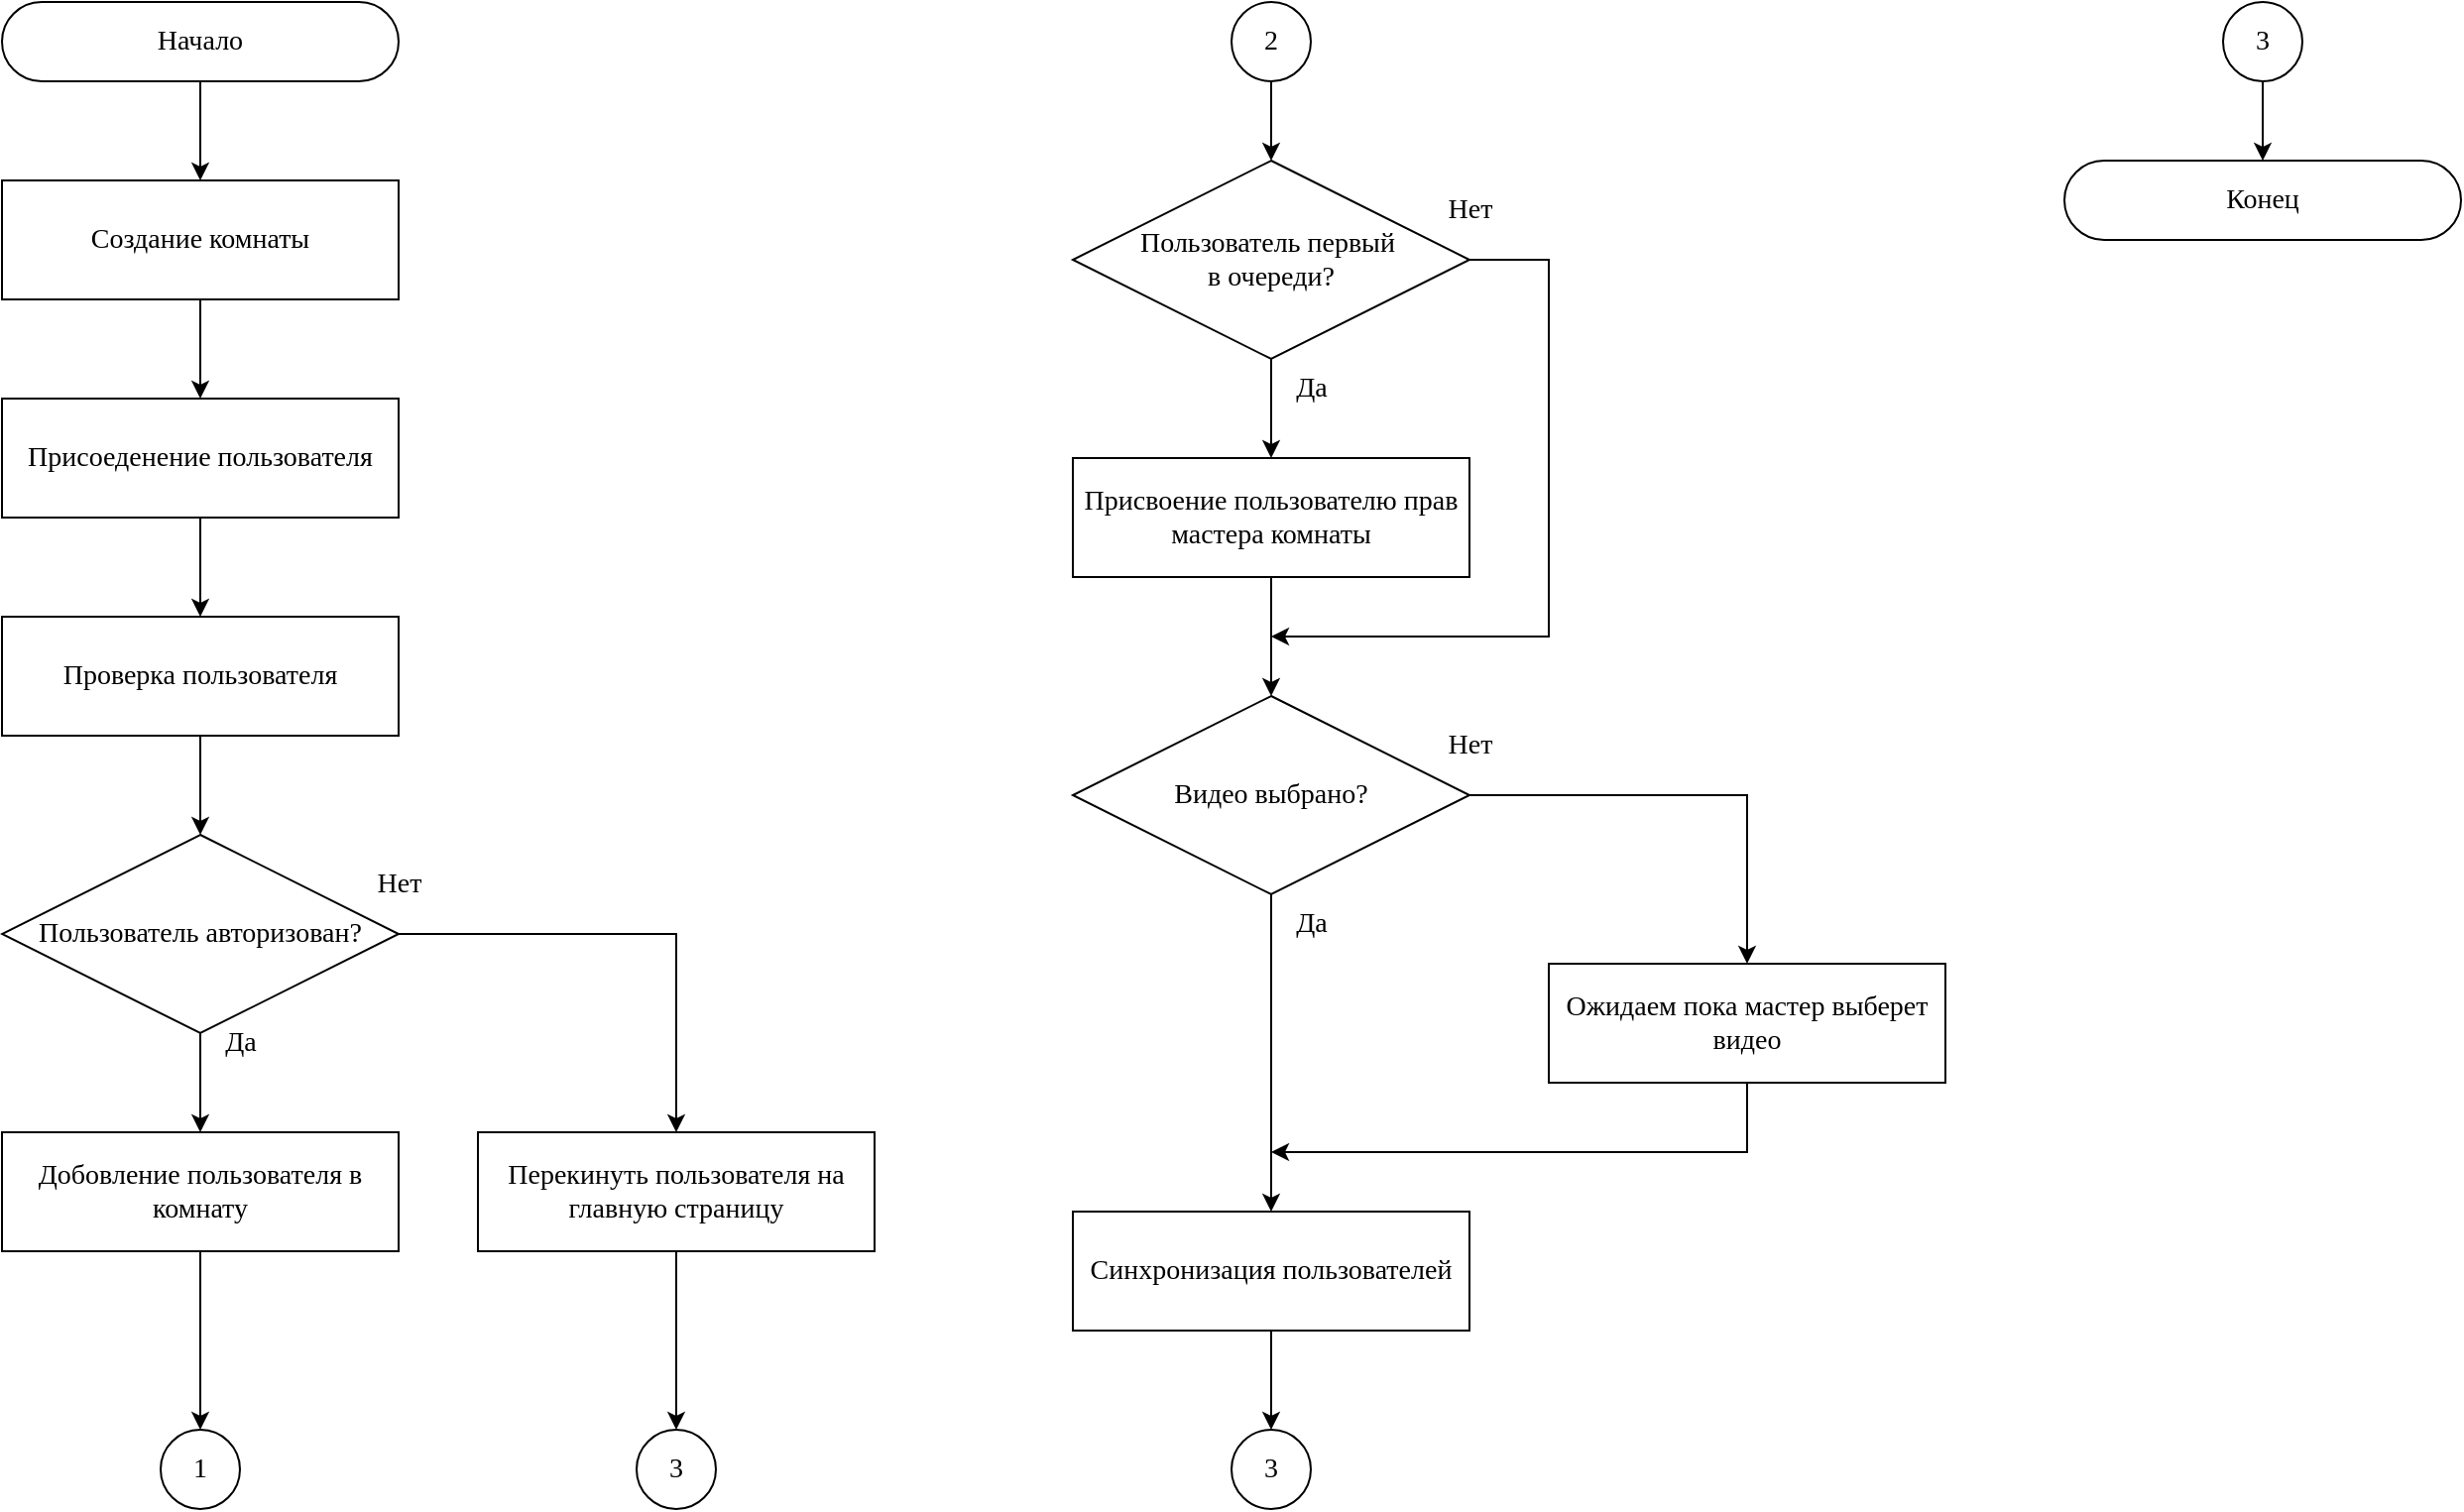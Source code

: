 <mxfile version="24.7.8">
  <diagram name="Страница — 1" id="0z7rLIHbsUD_InL6ZS7y">
    <mxGraphModel dx="1400" dy="828" grid="1" gridSize="10" guides="1" tooltips="1" connect="1" arrows="1" fold="1" page="1" pageScale="1" pageWidth="1654" pageHeight="1169" math="0" shadow="0">
      <root>
        <mxCell id="0" />
        <mxCell id="1" parent="0" />
        <mxCell id="8o0WiqyueD_pK0ntcIQN-21" value="" style="edgeStyle=orthogonalEdgeStyle;rounded=0;orthogonalLoop=1;jettySize=auto;html=1;fontSize=14;" edge="1" parent="1" source="8o0WiqyueD_pK0ntcIQN-4" target="8o0WiqyueD_pK0ntcIQN-20">
          <mxGeometry relative="1" as="geometry" />
        </mxCell>
        <mxCell id="8o0WiqyueD_pK0ntcIQN-23" style="edgeStyle=orthogonalEdgeStyle;rounded=0;orthogonalLoop=1;jettySize=auto;html=1;fontSize=14;" edge="1" parent="1" source="8o0WiqyueD_pK0ntcIQN-4" target="8o0WiqyueD_pK0ntcIQN-22">
          <mxGeometry relative="1" as="geometry" />
        </mxCell>
        <mxCell id="8o0WiqyueD_pK0ntcIQN-4" value="Пользователь авторизован?" style="rhombus;whiteSpace=wrap;html=1;fontFamily=Times New Roman;fontSize=14;" vertex="1" parent="1">
          <mxGeometry x="140" y="490" width="200" height="100" as="geometry" />
        </mxCell>
        <mxCell id="8o0WiqyueD_pK0ntcIQN-14" style="edgeStyle=orthogonalEdgeStyle;rounded=0;orthogonalLoop=1;jettySize=auto;html=1;entryX=0.5;entryY=0;entryDx=0;entryDy=0;fontSize=14;" edge="1" parent="1" source="8o0WiqyueD_pK0ntcIQN-6" target="8o0WiqyueD_pK0ntcIQN-12">
          <mxGeometry relative="1" as="geometry" />
        </mxCell>
        <mxCell id="8o0WiqyueD_pK0ntcIQN-6" value="Создание комнаты" style="rounded=0;whiteSpace=wrap;html=1;fontFamily=Times New Roman;fontSize=14;" vertex="1" parent="1">
          <mxGeometry x="140" y="160" width="200" height="60" as="geometry" />
        </mxCell>
        <mxCell id="8o0WiqyueD_pK0ntcIQN-11" style="edgeStyle=orthogonalEdgeStyle;rounded=0;orthogonalLoop=1;jettySize=auto;html=1;fontSize=14;" edge="1" parent="1" source="8o0WiqyueD_pK0ntcIQN-10" target="8o0WiqyueD_pK0ntcIQN-6">
          <mxGeometry relative="1" as="geometry" />
        </mxCell>
        <mxCell id="8o0WiqyueD_pK0ntcIQN-10" value="Начало" style="rounded=1;whiteSpace=wrap;html=1;arcSize=50;fontFamily=Times New Roman;fontSize=14;" vertex="1" parent="1">
          <mxGeometry x="140" y="70" width="200" height="40" as="geometry" />
        </mxCell>
        <mxCell id="8o0WiqyueD_pK0ntcIQN-16" value="" style="edgeStyle=orthogonalEdgeStyle;rounded=0;orthogonalLoop=1;jettySize=auto;html=1;fontSize=14;" edge="1" parent="1" source="8o0WiqyueD_pK0ntcIQN-12" target="8o0WiqyueD_pK0ntcIQN-13">
          <mxGeometry relative="1" as="geometry" />
        </mxCell>
        <mxCell id="8o0WiqyueD_pK0ntcIQN-12" value="Присоеденение пользователя" style="rounded=0;whiteSpace=wrap;html=1;fontFamily=Times New Roman;fontSize=14;" vertex="1" parent="1">
          <mxGeometry x="140" y="270" width="200" height="60" as="geometry" />
        </mxCell>
        <mxCell id="8o0WiqyueD_pK0ntcIQN-17" value="" style="edgeStyle=orthogonalEdgeStyle;rounded=0;orthogonalLoop=1;jettySize=auto;html=1;fontSize=14;" edge="1" parent="1" source="8o0WiqyueD_pK0ntcIQN-13" target="8o0WiqyueD_pK0ntcIQN-4">
          <mxGeometry relative="1" as="geometry" />
        </mxCell>
        <mxCell id="8o0WiqyueD_pK0ntcIQN-13" value="Проверка пользователя" style="rounded=0;whiteSpace=wrap;html=1;fontFamily=Times New Roman;fontSize=14;" vertex="1" parent="1">
          <mxGeometry x="140" y="380" width="200" height="60" as="geometry" />
        </mxCell>
        <mxCell id="8o0WiqyueD_pK0ntcIQN-18" value="Да" style="text;html=1;align=center;verticalAlign=middle;resizable=0;points=[];autosize=1;strokeColor=none;fillColor=none;fontFamily=Times New Roman;fontSize=14;" vertex="1" parent="1">
          <mxGeometry x="240" y="580" width="40" height="30" as="geometry" />
        </mxCell>
        <mxCell id="8o0WiqyueD_pK0ntcIQN-19" value="Нет" style="text;html=1;align=center;verticalAlign=middle;resizable=0;points=[];autosize=1;strokeColor=none;fillColor=none;fontFamily=Times New Roman;fontSize=14;" vertex="1" parent="1">
          <mxGeometry x="315" y="500" width="50" height="30" as="geometry" />
        </mxCell>
        <mxCell id="8o0WiqyueD_pK0ntcIQN-26" style="edgeStyle=orthogonalEdgeStyle;rounded=0;orthogonalLoop=1;jettySize=auto;html=1;entryX=0.5;entryY=0;entryDx=0;entryDy=0;fontSize=14;" edge="1" parent="1" source="8o0WiqyueD_pK0ntcIQN-20" target="8o0WiqyueD_pK0ntcIQN-25">
          <mxGeometry relative="1" as="geometry" />
        </mxCell>
        <mxCell id="8o0WiqyueD_pK0ntcIQN-20" value="Добовление пользователя в комнату" style="rounded=0;whiteSpace=wrap;html=1;fontFamily=Times New Roman;fontSize=14;" vertex="1" parent="1">
          <mxGeometry x="140" y="640" width="200" height="60" as="geometry" />
        </mxCell>
        <mxCell id="8o0WiqyueD_pK0ntcIQN-50" style="edgeStyle=orthogonalEdgeStyle;rounded=0;orthogonalLoop=1;jettySize=auto;html=1;entryX=0.5;entryY=0;entryDx=0;entryDy=0;" edge="1" parent="1" source="8o0WiqyueD_pK0ntcIQN-22" target="8o0WiqyueD_pK0ntcIQN-49">
          <mxGeometry relative="1" as="geometry" />
        </mxCell>
        <mxCell id="8o0WiqyueD_pK0ntcIQN-22" value="Перекинуть пользователя на главную страницу" style="rounded=0;whiteSpace=wrap;html=1;fontFamily=Times New Roman;fontSize=14;" vertex="1" parent="1">
          <mxGeometry x="380" y="640" width="200" height="60" as="geometry" />
        </mxCell>
        <mxCell id="8o0WiqyueD_pK0ntcIQN-25" value="1" style="ellipse;whiteSpace=wrap;html=1;aspect=fixed;fontFamily=Times New Roman;fontSize=14;" vertex="1" parent="1">
          <mxGeometry x="220" y="790" width="40" height="40" as="geometry" />
        </mxCell>
        <mxCell id="8o0WiqyueD_pK0ntcIQN-37" value="" style="edgeStyle=orthogonalEdgeStyle;rounded=0;orthogonalLoop=1;jettySize=auto;html=1;fontSize=14;" edge="1" parent="1" source="8o0WiqyueD_pK0ntcIQN-27" target="8o0WiqyueD_pK0ntcIQN-35">
          <mxGeometry relative="1" as="geometry" />
        </mxCell>
        <mxCell id="8o0WiqyueD_pK0ntcIQN-27" value="2" style="ellipse;whiteSpace=wrap;html=1;aspect=fixed;fontFamily=Times New Roman;fontSize=14;" vertex="1" parent="1">
          <mxGeometry x="760" y="70" width="40" height="40" as="geometry" />
        </mxCell>
        <mxCell id="8o0WiqyueD_pK0ntcIQN-42" style="edgeStyle=orthogonalEdgeStyle;rounded=0;orthogonalLoop=1;jettySize=auto;html=1;fontSize=14;" edge="1" parent="1" source="8o0WiqyueD_pK0ntcIQN-28" target="8o0WiqyueD_pK0ntcIQN-34">
          <mxGeometry relative="1" as="geometry" />
        </mxCell>
        <mxCell id="8o0WiqyueD_pK0ntcIQN-43" style="edgeStyle=orthogonalEdgeStyle;rounded=0;orthogonalLoop=1;jettySize=auto;html=1;entryX=0.5;entryY=0;entryDx=0;entryDy=0;fontSize=14;" edge="1" parent="1" source="8o0WiqyueD_pK0ntcIQN-28" target="8o0WiqyueD_pK0ntcIQN-41">
          <mxGeometry relative="1" as="geometry" />
        </mxCell>
        <mxCell id="8o0WiqyueD_pK0ntcIQN-28" value="Видео выбрано?" style="rhombus;whiteSpace=wrap;html=1;fontFamily=Times New Roman;fontSize=14;" vertex="1" parent="1">
          <mxGeometry x="680" y="420" width="200" height="100" as="geometry" />
        </mxCell>
        <mxCell id="8o0WiqyueD_pK0ntcIQN-38" value="" style="edgeStyle=orthogonalEdgeStyle;rounded=0;orthogonalLoop=1;jettySize=auto;html=1;fontSize=14;" edge="1" parent="1" source="8o0WiqyueD_pK0ntcIQN-31" target="8o0WiqyueD_pK0ntcIQN-28">
          <mxGeometry relative="1" as="geometry" />
        </mxCell>
        <mxCell id="8o0WiqyueD_pK0ntcIQN-31" value="Присвоение пользователю прав мастера комнаты" style="rounded=0;whiteSpace=wrap;html=1;fontFamily=Times New Roman;fontSize=14;" vertex="1" parent="1">
          <mxGeometry x="680" y="300" width="200" height="60" as="geometry" />
        </mxCell>
        <mxCell id="8o0WiqyueD_pK0ntcIQN-44" style="edgeStyle=orthogonalEdgeStyle;rounded=0;orthogonalLoop=1;jettySize=auto;html=1;fontSize=14;" edge="1" parent="1" source="8o0WiqyueD_pK0ntcIQN-34">
          <mxGeometry relative="1" as="geometry">
            <mxPoint x="780" y="650" as="targetPoint" />
            <Array as="points">
              <mxPoint x="1020" y="650" />
            </Array>
          </mxGeometry>
        </mxCell>
        <mxCell id="8o0WiqyueD_pK0ntcIQN-34" value="Ожидаем пока мастер выберет видео" style="rounded=0;whiteSpace=wrap;html=1;fontFamily=Times New Roman;fontSize=14;" vertex="1" parent="1">
          <mxGeometry x="920" y="555" width="200" height="60" as="geometry" />
        </mxCell>
        <mxCell id="8o0WiqyueD_pK0ntcIQN-36" style="edgeStyle=orthogonalEdgeStyle;rounded=0;orthogonalLoop=1;jettySize=auto;html=1;fontSize=14;" edge="1" parent="1" source="8o0WiqyueD_pK0ntcIQN-35" target="8o0WiqyueD_pK0ntcIQN-31">
          <mxGeometry relative="1" as="geometry" />
        </mxCell>
        <mxCell id="8o0WiqyueD_pK0ntcIQN-40" style="edgeStyle=orthogonalEdgeStyle;rounded=0;orthogonalLoop=1;jettySize=auto;html=1;exitX=1;exitY=0.5;exitDx=0;exitDy=0;fontSize=14;" edge="1" parent="1" source="8o0WiqyueD_pK0ntcIQN-35">
          <mxGeometry relative="1" as="geometry">
            <mxPoint x="780" y="390" as="targetPoint" />
            <Array as="points">
              <mxPoint x="920" y="200" />
              <mxPoint x="920" y="390" />
            </Array>
          </mxGeometry>
        </mxCell>
        <mxCell id="8o0WiqyueD_pK0ntcIQN-35" value="Пользователь первый&amp;nbsp;&lt;div&gt;в очереди?&lt;/div&gt;" style="rhombus;whiteSpace=wrap;html=1;fontFamily=Times New Roman;fontSize=14;" vertex="1" parent="1">
          <mxGeometry x="680" y="150" width="200" height="100" as="geometry" />
        </mxCell>
        <mxCell id="8o0WiqyueD_pK0ntcIQN-46" value="" style="edgeStyle=orthogonalEdgeStyle;rounded=0;orthogonalLoop=1;jettySize=auto;html=1;fontSize=14;" edge="1" parent="1" source="8o0WiqyueD_pK0ntcIQN-41" target="8o0WiqyueD_pK0ntcIQN-45">
          <mxGeometry relative="1" as="geometry" />
        </mxCell>
        <mxCell id="8o0WiqyueD_pK0ntcIQN-41" value="Синхронизация пользователей" style="rounded=0;whiteSpace=wrap;html=1;fontFamily=Times New Roman;fontSize=14;" vertex="1" parent="1">
          <mxGeometry x="680" y="680" width="200" height="60" as="geometry" />
        </mxCell>
        <mxCell id="8o0WiqyueD_pK0ntcIQN-45" value="3" style="ellipse;whiteSpace=wrap;html=1;aspect=fixed;fontFamily=Times New Roman;fontSize=14;" vertex="1" parent="1">
          <mxGeometry x="760" y="790" width="40" height="40" as="geometry" />
        </mxCell>
        <mxCell id="8o0WiqyueD_pK0ntcIQN-57" value="" style="edgeStyle=orthogonalEdgeStyle;rounded=0;orthogonalLoop=1;jettySize=auto;html=1;" edge="1" parent="1" source="8o0WiqyueD_pK0ntcIQN-47" target="8o0WiqyueD_pK0ntcIQN-55">
          <mxGeometry relative="1" as="geometry" />
        </mxCell>
        <mxCell id="8o0WiqyueD_pK0ntcIQN-47" value="3" style="ellipse;whiteSpace=wrap;html=1;aspect=fixed;fontFamily=Times New Roman;fontSize=14;" vertex="1" parent="1">
          <mxGeometry x="1260" y="70" width="40" height="40" as="geometry" />
        </mxCell>
        <mxCell id="8o0WiqyueD_pK0ntcIQN-49" value="3" style="ellipse;whiteSpace=wrap;html=1;aspect=fixed;fontFamily=Times New Roman;fontSize=14;" vertex="1" parent="1">
          <mxGeometry x="460" y="790" width="40" height="40" as="geometry" />
        </mxCell>
        <mxCell id="8o0WiqyueD_pK0ntcIQN-51" value="Да" style="text;html=1;align=center;verticalAlign=middle;resizable=0;points=[];autosize=1;strokeColor=none;fillColor=none;fontFamily=Times New Roman;fontSize=14;" vertex="1" parent="1">
          <mxGeometry x="780" y="520" width="40" height="30" as="geometry" />
        </mxCell>
        <mxCell id="8o0WiqyueD_pK0ntcIQN-52" value="Нет" style="text;html=1;align=center;verticalAlign=middle;resizable=0;points=[];autosize=1;strokeColor=none;fillColor=none;fontFamily=Times New Roman;fontSize=14;" vertex="1" parent="1">
          <mxGeometry x="855" y="430" width="50" height="30" as="geometry" />
        </mxCell>
        <mxCell id="8o0WiqyueD_pK0ntcIQN-53" value="Да" style="text;html=1;align=center;verticalAlign=middle;resizable=0;points=[];autosize=1;strokeColor=none;fillColor=none;fontFamily=Times New Roman;fontSize=14;" vertex="1" parent="1">
          <mxGeometry x="780" y="250" width="40" height="30" as="geometry" />
        </mxCell>
        <mxCell id="8o0WiqyueD_pK0ntcIQN-54" value="Нет" style="text;html=1;align=center;verticalAlign=middle;resizable=0;points=[];autosize=1;strokeColor=none;fillColor=none;fontFamily=Times New Roman;fontSize=14;" vertex="1" parent="1">
          <mxGeometry x="855" y="160" width="50" height="30" as="geometry" />
        </mxCell>
        <mxCell id="8o0WiqyueD_pK0ntcIQN-55" value="Конец" style="rounded=1;whiteSpace=wrap;html=1;arcSize=50;fontFamily=Times New Roman;fontSize=14;" vertex="1" parent="1">
          <mxGeometry x="1180" y="150" width="200" height="40" as="geometry" />
        </mxCell>
      </root>
    </mxGraphModel>
  </diagram>
</mxfile>
